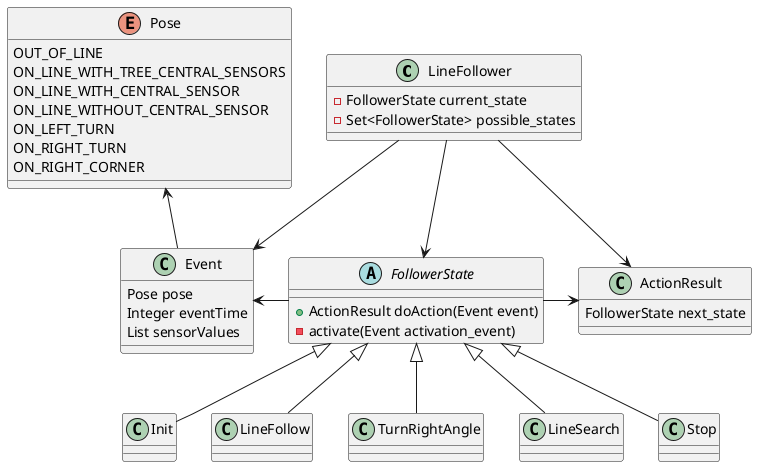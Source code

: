 @startuml

class LineFollower {
    -FollowerState current_state
    -Set<FollowerState> possible_states
}

abstract class FollowerState{
    +ActionResult doAction(Event event)
    -activate(Event activation_event)
}

FollowerState<|-- Init
FollowerState<|-- LineFollow
FollowerState<|-- TurnRightAngle
FollowerState<|-- LineSearch
FollowerState<|-- Stop

class ActionResult {
    FollowerState next_state
}

enum Pose {
    OUT_OF_LINE
    ON_LINE_WITH_TREE_CENTRAL_SENSORS
    ON_LINE_WITH_CENTRAL_SENSOR
    ON_LINE_WITHOUT_CENTRAL_SENSOR
    ON_LEFT_TURN
    ON_RIGHT_TURN
    ON_RIGHT_CORNER
}

class Event {
    Pose pose
    Integer eventTime
    List sensorValues
}

LineFollower --> ActionResult
FollowerState -> ActionResult
FollowerState -left-> Event
LineFollower  --> Event
Event -up-> Pose
LineFollower -down-> FollowerState



@enduml